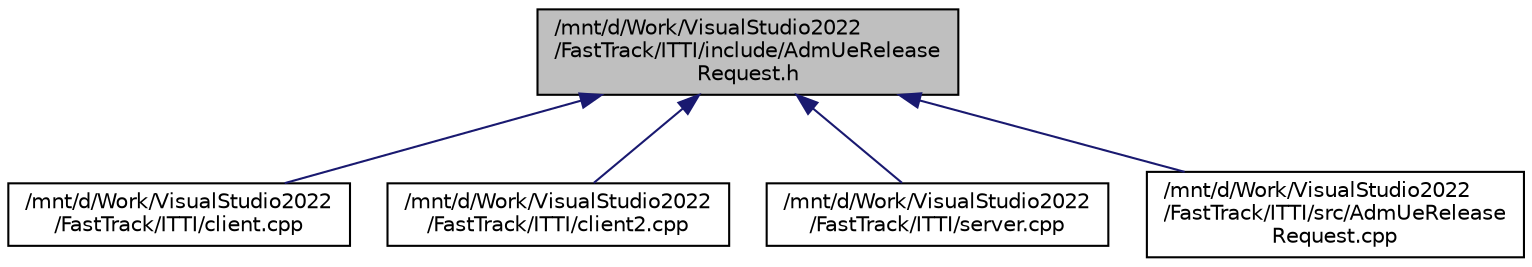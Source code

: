 digraph "/mnt/d/Work/VisualStudio2022/FastTrack/ITTI/include/AdmUeReleaseRequest.h"
{
 // LATEX_PDF_SIZE
  edge [fontname="Helvetica",fontsize="10",labelfontname="Helvetica",labelfontsize="10"];
  node [fontname="Helvetica",fontsize="10",shape=record];
  Node1 [label="/mnt/d/Work/VisualStudio2022\l/FastTrack/ITTI/include/AdmUeRelease\lRequest.h",height=0.2,width=0.4,color="black", fillcolor="grey75", style="filled", fontcolor="black",tooltip="Class handler of \"vran::rrc_cu::lte::AdmUeReleaseRequest\" struct."];
  Node1 -> Node2 [dir="back",color="midnightblue",fontsize="10",style="solid"];
  Node2 [label="/mnt/d/Work/VisualStudio2022\l/FastTrack/ITTI/client.cpp",height=0.2,width=0.4,color="black", fillcolor="white", style="filled",URL="$client_8cpp.html",tooltip="Client part."];
  Node1 -> Node3 [dir="back",color="midnightblue",fontsize="10",style="solid"];
  Node3 [label="/mnt/d/Work/VisualStudio2022\l/FastTrack/ITTI/client2.cpp",height=0.2,width=0.4,color="black", fillcolor="white", style="filled",URL="$client2_8cpp.html",tooltip="Client part."];
  Node1 -> Node4 [dir="back",color="midnightblue",fontsize="10",style="solid"];
  Node4 [label="/mnt/d/Work/VisualStudio2022\l/FastTrack/ITTI/server.cpp",height=0.2,width=0.4,color="black", fillcolor="white", style="filled",URL="$server_8cpp.html",tooltip="Server part."];
  Node1 -> Node5 [dir="back",color="midnightblue",fontsize="10",style="solid"];
  Node5 [label="/mnt/d/Work/VisualStudio2022\l/FastTrack/ITTI/src/AdmUeRelease\lRequest.cpp",height=0.2,width=0.4,color="black", fillcolor="white", style="filled",URL="$AdmUeReleaseRequest_8cpp.html",tooltip="Realization of \"vran::rrc_cu::lte::AdmUeReleaseRequest\" class handler."];
}
